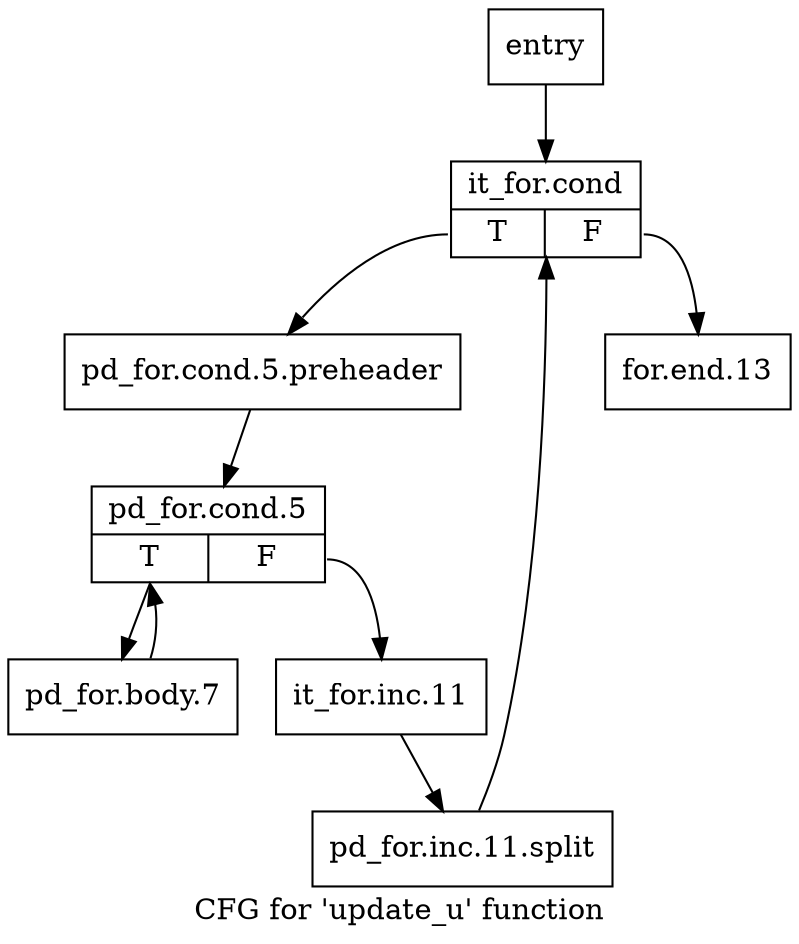 digraph "CFG for 'update_u' function" {
	label="CFG for 'update_u' function";

	Node0x16cc570 [shape=record,label="{entry}"];
	Node0x16cc570 -> Node0x16cca20;
	Node0x16cca20 [shape=record,label="{it_for.cond|{<s0>T|<s1>F}}"];
	Node0x16cca20:s0 -> Node0x16cca70;
	Node0x16cca20:s1 -> Node0x16ccbb0;
	Node0x16cca70 [shape=record,label="{pd_for.cond.5.preheader}"];
	Node0x16cca70 -> Node0x16ccac0;
	Node0x16ccac0 [shape=record,label="{pd_for.cond.5|{<s0>T|<s1>F}}"];
	Node0x16ccac0:s0 -> Node0x16ccb10;
	Node0x16ccac0:s1 -> Node0x16ccb60;
	Node0x16ccb10 [shape=record,label="{pd_for.body.7}"];
	Node0x16ccb10 -> Node0x16ccac0;
	Node0x16ccb60 [shape=record,label="{it_for.inc.11}"];
	Node0x16ccb60 -> Node0x1b643d0;
	Node0x1b643d0 [shape=record,label="{pd_for.inc.11.split}"];
	Node0x1b643d0 -> Node0x16cca20;
	Node0x16ccbb0 [shape=record,label="{for.end.13}"];
}
